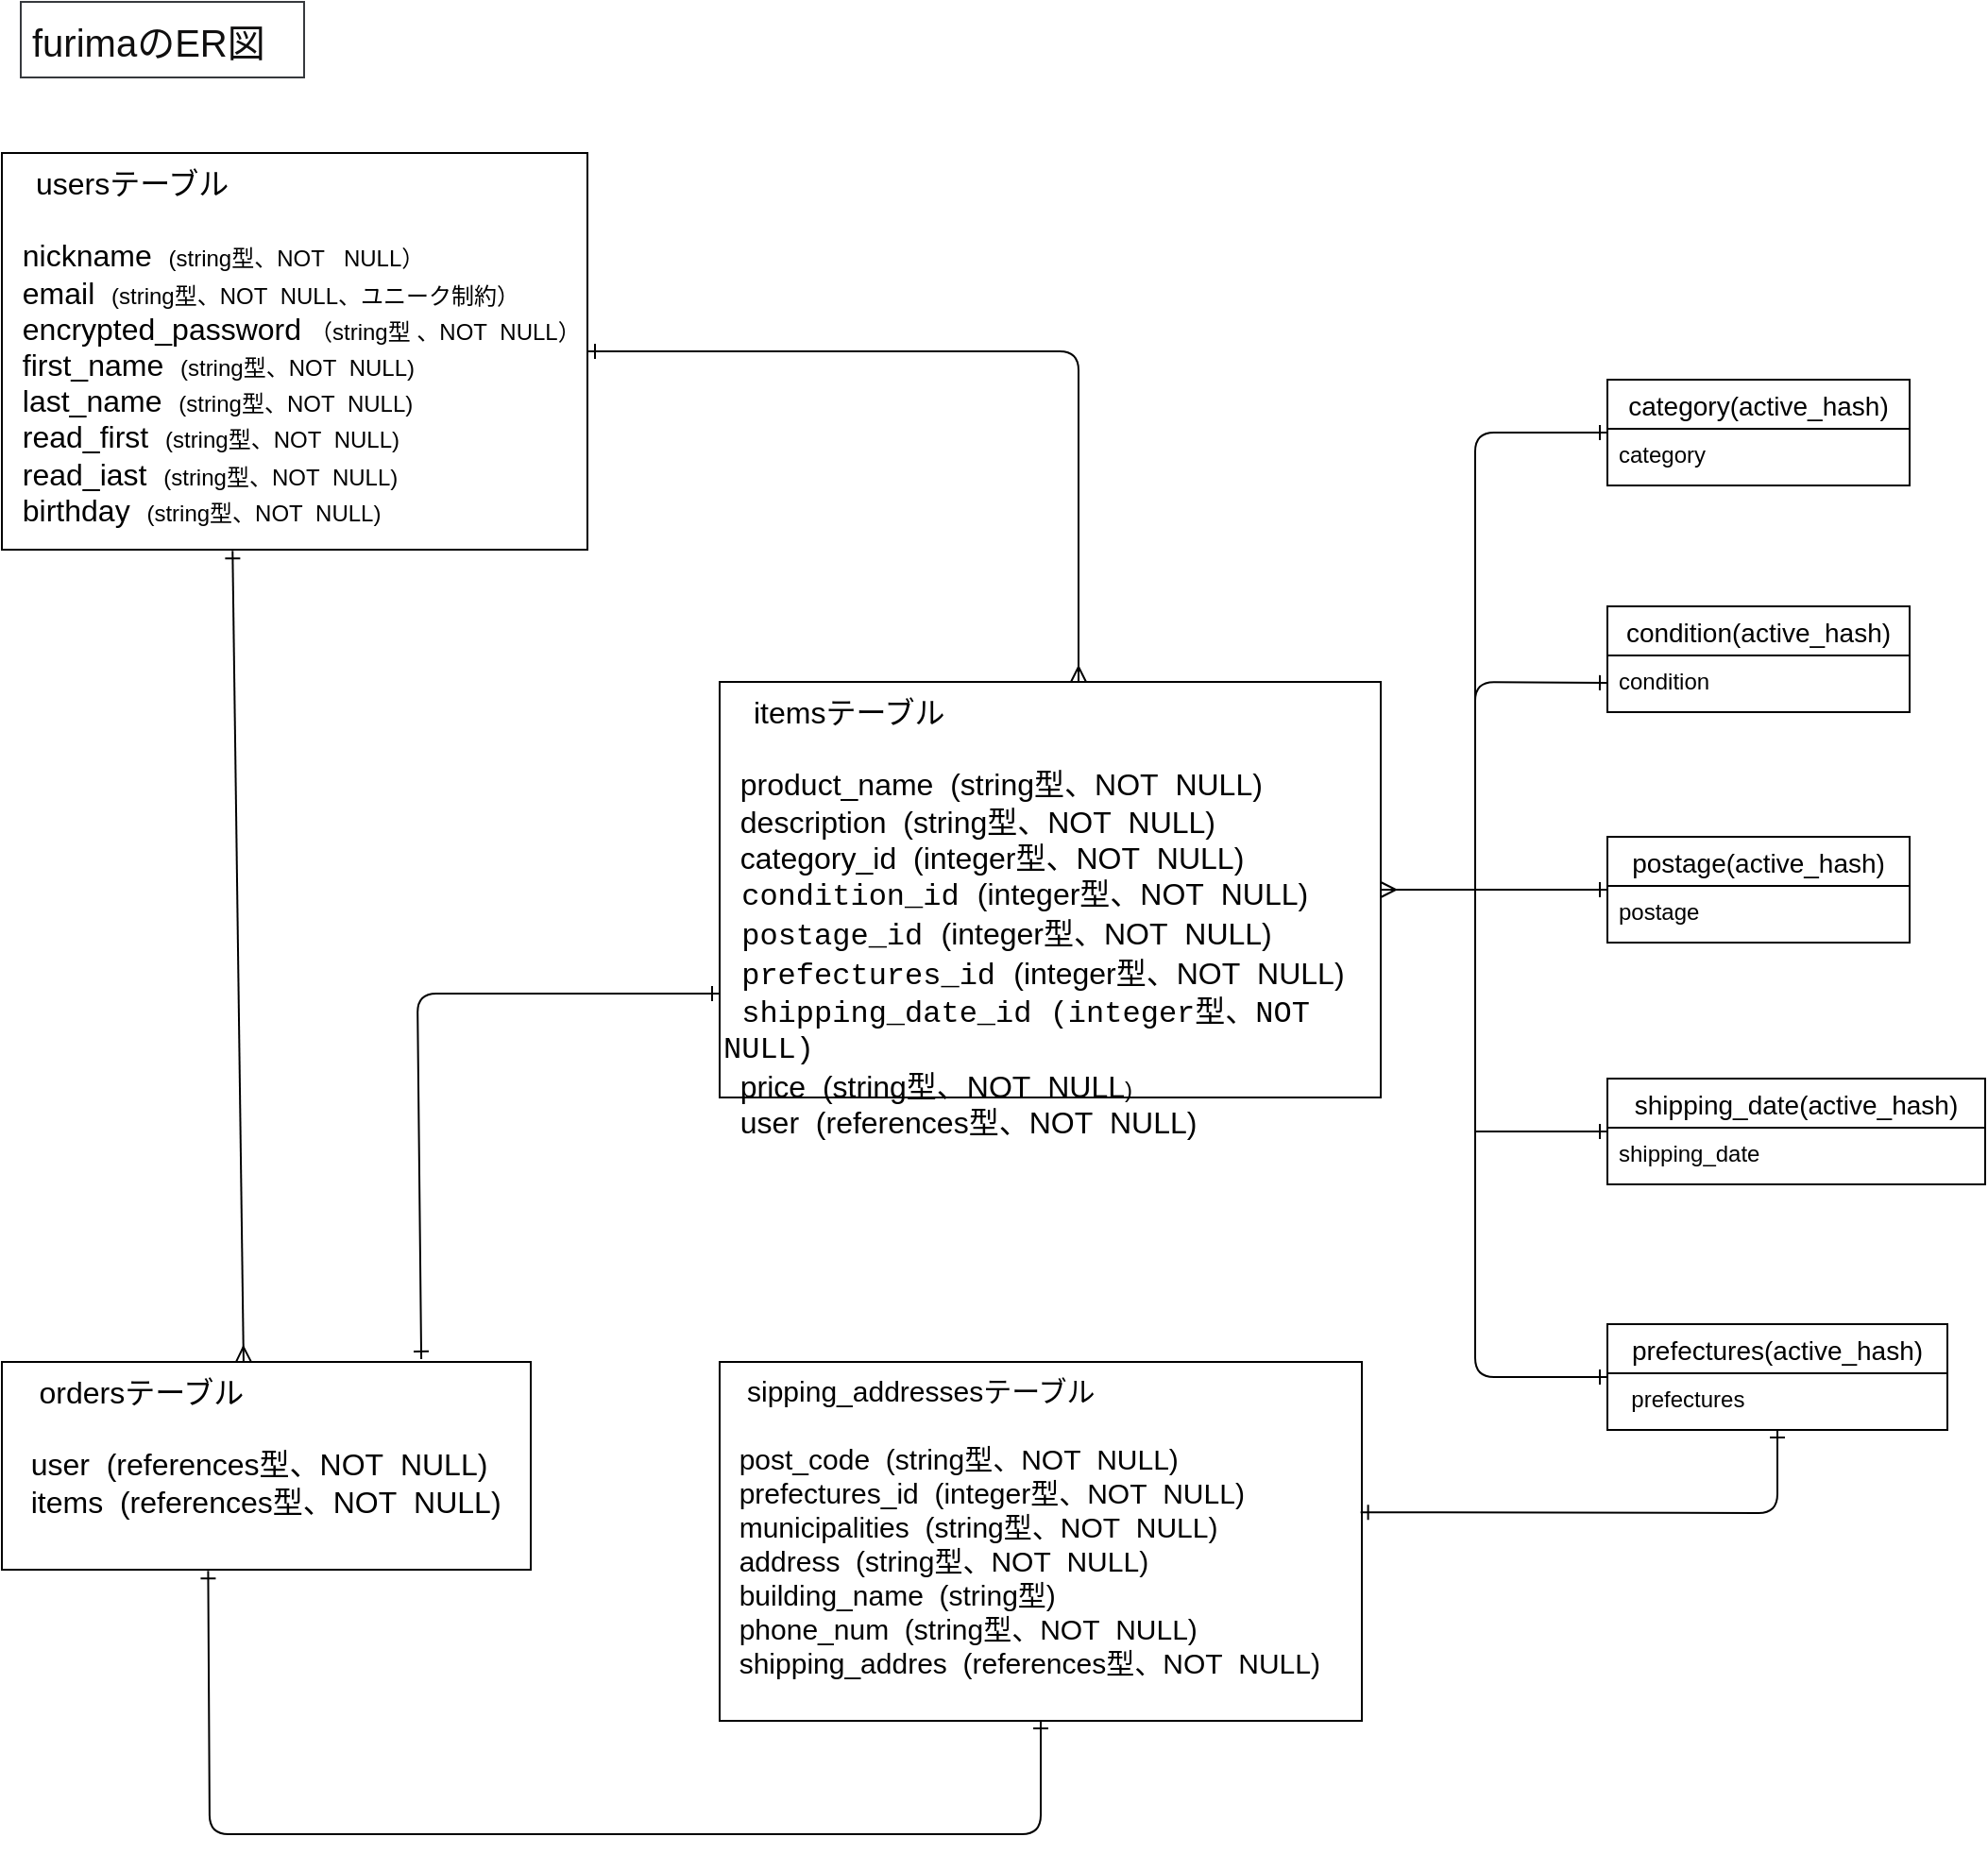 <mxfile>
    <diagram id="Np2Hj9O0chCt1lIOET-2" name="ページ1">
        <mxGraphModel dx="374" dy="772" grid="1" gridSize="10" guides="1" tooltips="1" connect="1" arrows="1" fold="1" page="1" pageScale="1" pageWidth="827" pageHeight="1169" background="none" math="0" shadow="0">
            <root>
                <mxCell id="0"/>
                <mxCell id="1" parent="0"/>
                <mxCell id="99" value="furimaのER図" style="text;spacingLeft=4;spacingRight=4;overflow=hidden;rotatable=0;points=[[0,0.5],[1,0.5]];portConstraint=eastwest;fontSize=20;verticalAlign=middle;fillColor=none;strokeColor=#36393d;fontColor=#100f0f;labelBackgroundColor=none;" parent="1" vertex="1">
                    <mxGeometry x="80" y="80" width="150" height="40" as="geometry"/>
                </mxCell>
                <mxCell id="151" style="edgeStyle=none;html=1;fontSize=16;startArrow=ERone;startFill=0;endArrow=ERmany;endFill=0;labelBackgroundColor=none;" parent="1" source="100" edge="1">
                    <mxGeometry relative="1" as="geometry">
                        <mxPoint x="640" y="440" as="targetPoint"/>
                        <Array as="points">
                            <mxPoint x="640" y="265"/>
                        </Array>
                    </mxGeometry>
                </mxCell>
                <mxCell id="152" style="edgeStyle=none;html=1;fontSize=16;startArrow=ERone;startFill=0;endArrow=ERmany;endFill=0;entryX=0.457;entryY=0;entryDx=0;entryDy=0;entryPerimeter=0;labelBackgroundColor=none;exitX=0.606;exitY=-0.003;exitDx=0;exitDy=0;exitPerimeter=0;" parent="1" source="100" target="116" edge="1">
                    <mxGeometry relative="1" as="geometry">
                        <mxPoint x="220" y="810" as="targetPoint"/>
                    </mxGeometry>
                </mxCell>
                <mxCell id="100" value="　usersテーブル&lt;br&gt;&lt;br&gt;&amp;nbsp; nickname&amp;nbsp; &lt;font style=&quot;font-size: 12px;&quot;&gt;(string型、NOT&amp;nbsp; &amp;nbsp;NULL）&lt;/font&gt;&lt;br&gt;&amp;nbsp; email&amp;nbsp;&amp;nbsp;&lt;span style=&quot;font-size: 12px;&quot;&gt;(string型、NOT&amp;nbsp; NULL、ユニーク制約）&lt;/span&gt;&lt;br&gt;&amp;nbsp; encrypted_password&amp;nbsp;&lt;font style=&quot;font-size: 12px;&quot;&gt;（string型 、NOT&amp;nbsp; NULL）&lt;/font&gt;&lt;br&gt;&amp;nbsp; first_name&amp;nbsp; &lt;font style=&quot;font-size: 12px;&quot;&gt;(string型、NOT&amp;nbsp; NULL)&lt;/font&gt;&lt;br&gt;&amp;nbsp; last_name&amp;nbsp; &lt;font style=&quot;font-size: 12px;&quot;&gt;(string型、NOT&amp;nbsp; NULL)&lt;br&gt;&lt;/font&gt;&amp;nbsp; read_first&amp;nbsp;&amp;nbsp;&lt;font style=&quot;font-size: 12px;&quot;&gt;(string型、NOT&amp;nbsp; NULL)&lt;br&gt;&lt;/font&gt;&amp;nbsp; read_iast&amp;nbsp;&amp;nbsp;&lt;font style=&quot;font-size: 12px;&quot;&gt;(string型、NOT&amp;nbsp; NULL)&lt;/font&gt;&lt;br&gt;&amp;nbsp; birthday&amp;nbsp; &lt;font style=&quot;font-size: 12px;&quot;&gt;(string型、NOT&amp;nbsp; NULL)&lt;/font&gt;" style="rounded=0;whiteSpace=wrap;html=1;fontSize=16;align=left;verticalAlign=top;direction=west;labelBackgroundColor=none;fillColor=default;" parent="1" vertex="1">
                    <mxGeometry x="70" y="160" width="310" height="210" as="geometry"/>
                </mxCell>
                <mxCell id="153" style="edgeStyle=none;html=1;exitX=0;exitY=0.75;exitDx=0;exitDy=0;entryX=0.793;entryY=-0.014;entryDx=0;entryDy=0;entryPerimeter=0;fontSize=16;startArrow=ERone;startFill=0;endArrow=ERone;endFill=0;labelBackgroundColor=none;" parent="1" source="114" target="116" edge="1">
                    <mxGeometry relative="1" as="geometry">
                        <Array as="points">
                            <mxPoint x="290" y="605"/>
                        </Array>
                    </mxGeometry>
                </mxCell>
                <mxCell id="114" value="　itemsテーブル&lt;br&gt;&lt;br&gt;&amp;nbsp;&lt;font style=&quot;font-size: 16px;&quot;&gt; product_name&amp;nbsp; &lt;font style=&quot;font-size: 16px;&quot;&gt;(string型、NOT&amp;nbsp; NULL)&lt;/font&gt;&lt;br&gt;&amp;nbsp; description&amp;nbsp; &lt;font style=&quot;font-size: 16px;&quot;&gt;(string型、NOT&amp;nbsp; NULL)&lt;/font&gt;&lt;br&gt;&amp;nbsp; &lt;font style=&quot;font-size: 16px;&quot;&gt;category_id&amp;nbsp; (integer型、NOT&amp;nbsp; NULL)&lt;br&gt;&lt;/font&gt;&lt;span style=&quot;font-family: Consolas, &amp;quot;Courier New&amp;quot;, monospace;&quot;&gt;&amp;nbsp;condition_id&amp;nbsp;&lt;/span&gt;(integer型、NOT&amp;nbsp; NULL)&lt;br&gt;&lt;span style=&quot;font-family: Consolas, &amp;quot;Courier New&amp;quot;, monospace;&quot;&gt;&amp;nbsp;&lt;/span&gt;&lt;span style=&quot;font-family: Consolas, &amp;quot;Courier New&amp;quot;, monospace;&quot;&gt;postage_id&amp;nbsp;&lt;/span&gt;(integer型、NOT&amp;nbsp; NULL)&lt;br&gt;&lt;span style=&quot;font-family: Consolas, &amp;quot;Courier New&amp;quot;, monospace;&quot;&gt;&amp;nbsp;prefectures&lt;/span&gt;&lt;span style=&quot;font-family: Consolas, &amp;quot;Courier New&amp;quot;, monospace;&quot;&gt;_id&amp;nbsp;&lt;/span&gt;(integer型、NOT&amp;nbsp; NULL)&lt;br&gt;&lt;/font&gt;&lt;div style=&quot;font-family: Consolas, &amp;quot;Courier New&amp;quot;, monospace; line-height: 19px;&quot;&gt;&lt;font style=&quot;font-size: 16px;&quot;&gt;&amp;nbsp;shipping_date_id (integer型、NOT NULL)&lt;/font&gt;&lt;/div&gt;&lt;font style=&quot;font-size: 16px;&quot;&gt;&amp;nbsp; price&amp;nbsp; &lt;font style=&quot;font-size: 16px;&quot;&gt;(string型、NOT&amp;nbsp; NULL&lt;/font&gt;&lt;/font&gt;&lt;font style=&quot;font-size: 12px;&quot;&gt;)&lt;/font&gt;&lt;br&gt;&amp;nbsp; user&amp;nbsp; (references型、NOT&amp;nbsp; NULL)" style="rounded=0;whiteSpace=wrap;html=1;fontSize=16;align=left;verticalAlign=top;labelBackgroundColor=none;" parent="1" vertex="1">
                    <mxGeometry x="450" y="440" width="350" height="220" as="geometry"/>
                </mxCell>
                <mxCell id="116" value="&amp;nbsp; &amp;nbsp; ordersテーブル&lt;br&gt;&lt;br&gt;&amp;nbsp;&amp;nbsp;&amp;nbsp;user&amp;nbsp; (references型、NOT&amp;nbsp; NULL)&lt;br&gt;&amp;nbsp; &amp;nbsp;items&amp;nbsp; (references型、NOT&amp;nbsp; NULL)" style="rounded=0;whiteSpace=wrap;html=1;fontSize=16;align=left;verticalAlign=top;labelBackgroundColor=none;" parent="1" vertex="1">
                    <mxGeometry x="70" y="800" width="280" height="110" as="geometry"/>
                </mxCell>
                <mxCell id="192" style="edgeStyle=none;html=1;entryX=0.39;entryY=1.006;entryDx=0;entryDy=0;entryPerimeter=0;fontSize=15;startArrow=ERone;startFill=0;endArrow=ERone;endFill=0;" edge="1" parent="1" source="117" target="116">
                    <mxGeometry relative="1" as="geometry">
                        <Array as="points">
                            <mxPoint x="620" y="1050"/>
                            <mxPoint x="180" y="1050"/>
                        </Array>
                    </mxGeometry>
                </mxCell>
                <mxCell id="117" value="&amp;nbsp; &amp;nbsp;sipping_addresses&lt;span style=&quot;background-color: initial; font-size: 15px;&quot;&gt;テーブル&lt;/span&gt;&lt;br style=&quot;font-size: 15px;&quot;&gt;&lt;br style=&quot;font-size: 15px;&quot;&gt;&amp;nbsp; post_code&amp;nbsp;&amp;nbsp;&lt;font style=&quot;font-size: 15px;&quot;&gt;(string型、NOT&amp;nbsp; NULL)&lt;/font&gt;&lt;br style=&quot;font-size: 15px;&quot;&gt;&amp;nbsp; prefectures_id&amp;nbsp;&amp;nbsp;&lt;font style=&quot;font-size: 15px;&quot;&gt;(integer型、NOT&amp;nbsp; NULL)&lt;/font&gt;&lt;br style=&quot;font-size: 15px;&quot;&gt;&amp;nbsp; municipalities&amp;nbsp;&amp;nbsp;&lt;font style=&quot;font-size: 15px;&quot;&gt;(string型、NOT&amp;nbsp; NULL)&lt;/font&gt;&lt;br style=&quot;font-size: 15px;&quot;&gt;&amp;nbsp; address&amp;nbsp;&amp;nbsp;&lt;font style=&quot;font-size: 15px;&quot;&gt;(string型、NOT&amp;nbsp; NULL)&lt;/font&gt;&lt;br style=&quot;font-size: 15px;&quot;&gt;&amp;nbsp; building_name&amp;nbsp;&amp;nbsp;&lt;font style=&quot;font-size: 15px;&quot;&gt;(string型)&lt;/font&gt;&lt;br style=&quot;font-size: 15px;&quot;&gt;&amp;nbsp; phone_num&amp;nbsp;&amp;nbsp;&lt;font style=&quot;font-size: 15px;&quot;&gt;(string型、NOT&amp;nbsp; NULL)&lt;br style=&quot;font-size: 15px;&quot;&gt;&lt;span style=&quot;font-size: 15px;&quot;&gt;&amp;nbsp; shipping_addres&amp;nbsp; (references型、NOT&amp;nbsp; NULL)&lt;/span&gt;&lt;br style=&quot;font-size: 15px;&quot;&gt;&lt;/font&gt;" style="rounded=0;whiteSpace=wrap;html=1;fontSize=15;align=left;verticalAlign=top;labelBackgroundColor=none;" parent="1" vertex="1">
                    <mxGeometry x="450" y="800" width="340" height="190" as="geometry"/>
                </mxCell>
                <mxCell id="189" style="edgeStyle=none;html=1;entryX=0.998;entryY=0.419;entryDx=0;entryDy=0;fontSize=16;startArrow=ERone;startFill=0;endArrow=ERone;endFill=0;entryPerimeter=0;labelBackgroundColor=none;" parent="1" source="155" target="117" edge="1">
                    <mxGeometry relative="1" as="geometry">
                        <Array as="points">
                            <mxPoint x="1010" y="880"/>
                        </Array>
                    </mxGeometry>
                </mxCell>
                <mxCell id="190" style="edgeStyle=none;html=1;fontSize=16;startArrow=ERone;startFill=0;endArrow=none;endFill=0;labelBackgroundColor=none;" parent="1" source="155" edge="1">
                    <mxGeometry relative="1" as="geometry">
                        <mxPoint x="850" y="550" as="targetPoint"/>
                        <Array as="points">
                            <mxPoint x="850" y="808"/>
                        </Array>
                    </mxGeometry>
                </mxCell>
                <mxCell id="155" value="prefectures(active_hash)" style="swimlane;fontStyle=0;childLayout=stackLayout;horizontal=1;startSize=26;horizontalStack=0;resizeParent=1;resizeParentMax=0;resizeLast=0;collapsible=1;marginBottom=0;align=center;fontSize=14;labelBackgroundColor=none;" parent="1" vertex="1">
                    <mxGeometry x="920" y="780" width="180" height="56" as="geometry"/>
                </mxCell>
                <mxCell id="156" value="  prefectures" style="text;strokeColor=default;fillColor=default;spacingLeft=4;spacingRight=4;overflow=hidden;rotatable=0;points=[[0,0.5],[1,0.5]];portConstraint=eastwest;fontSize=12;labelBackgroundColor=none;" parent="155" vertex="1">
                    <mxGeometry y="26" width="180" height="30" as="geometry"/>
                </mxCell>
                <mxCell id="185" style="edgeStyle=none;html=1;fontSize=16;startArrow=ERone;startFill=0;endArrow=ERmany;endFill=0;labelBackgroundColor=none;" parent="1" source="163" target="114" edge="1">
                    <mxGeometry relative="1" as="geometry">
                        <mxPoint x="810" y="540" as="targetPoint"/>
                    </mxGeometry>
                </mxCell>
                <mxCell id="163" value="postage(active_hash)" style="swimlane;fontStyle=0;childLayout=stackLayout;horizontal=1;startSize=26;horizontalStack=0;resizeParent=1;resizeParentMax=0;resizeLast=0;collapsible=1;marginBottom=0;align=center;fontSize=14;labelBackgroundColor=none;" parent="1" vertex="1">
                    <mxGeometry x="920" y="522" width="160" height="56" as="geometry"/>
                </mxCell>
                <mxCell id="164" value="postage" style="text;strokeColor=default;fillColor=default;spacingLeft=4;spacingRight=4;overflow=hidden;rotatable=0;points=[[0,0.5],[1,0.5]];portConstraint=eastwest;fontSize=12;labelBackgroundColor=none;" parent="163" vertex="1">
                    <mxGeometry y="26" width="160" height="30" as="geometry"/>
                </mxCell>
                <mxCell id="167" value="condition(active_hash)" style="swimlane;fontStyle=0;childLayout=stackLayout;horizontal=1;startSize=26;horizontalStack=0;resizeParent=1;resizeParentMax=0;resizeLast=0;collapsible=1;marginBottom=0;align=center;fontSize=14;labelBackgroundColor=none;" parent="1" vertex="1">
                    <mxGeometry x="920" y="400" width="160" height="56" as="geometry"/>
                </mxCell>
                <mxCell id="168" value="condition" style="text;strokeColor=default;fillColor=default;spacingLeft=4;spacingRight=4;overflow=hidden;rotatable=0;points=[[0,0.5],[1,0.5]];portConstraint=eastwest;fontSize=12;labelBackgroundColor=none;" parent="167" vertex="1">
                    <mxGeometry y="26" width="160" height="30" as="geometry"/>
                </mxCell>
                <mxCell id="183" style="edgeStyle=none;html=1;fontSize=16;startArrow=ERone;startFill=0;endArrow=none;endFill=0;labelBackgroundColor=none;" parent="1" source="171" edge="1">
                    <mxGeometry relative="1" as="geometry">
                        <mxPoint x="850" y="450" as="targetPoint"/>
                        <Array as="points">
                            <mxPoint x="850" y="308"/>
                        </Array>
                    </mxGeometry>
                </mxCell>
                <mxCell id="171" value="category(active_hash)" style="swimlane;fontStyle=0;childLayout=stackLayout;horizontal=1;startSize=26;horizontalStack=0;resizeParent=1;resizeParentMax=0;resizeLast=0;collapsible=1;marginBottom=0;align=center;fontSize=14;labelBackgroundColor=none;" parent="1" vertex="1">
                    <mxGeometry x="920" y="280" width="160" height="56" as="geometry"/>
                </mxCell>
                <mxCell id="172" value="category" style="text;strokeColor=default;fillColor=default;spacingLeft=4;spacingRight=4;overflow=hidden;rotatable=0;points=[[0,0.5],[1,0.5]];portConstraint=eastwest;fontSize=12;labelBackgroundColor=none;" parent="171" vertex="1">
                    <mxGeometry y="26" width="160" height="30" as="geometry"/>
                </mxCell>
                <mxCell id="191" style="edgeStyle=none;html=1;fontSize=16;startArrow=ERone;startFill=0;endArrow=none;endFill=0;labelBackgroundColor=none;" parent="1" source="180" edge="1">
                    <mxGeometry relative="1" as="geometry">
                        <mxPoint x="850" y="678" as="targetPoint"/>
                    </mxGeometry>
                </mxCell>
                <mxCell id="180" value="shipping_date(active_hash)" style="swimlane;fontStyle=0;childLayout=stackLayout;horizontal=1;startSize=26;horizontalStack=0;resizeParent=1;resizeParentMax=0;resizeLast=0;collapsible=1;marginBottom=0;align=center;fontSize=14;labelBackgroundColor=none;" parent="1" vertex="1">
                    <mxGeometry x="920" y="650" width="200" height="56" as="geometry"/>
                </mxCell>
                <mxCell id="181" value="shipping_date" style="text;strokeColor=default;fillColor=default;spacingLeft=4;spacingRight=4;overflow=hidden;rotatable=0;points=[[0,0.5],[1,0.5]];portConstraint=eastwest;fontSize=12;labelBackgroundColor=none;" parent="180" vertex="1">
                    <mxGeometry y="26" width="200" height="30" as="geometry"/>
                </mxCell>
                <mxCell id="184" style="edgeStyle=none;html=1;fontSize=16;startArrow=ERone;startFill=0;endArrow=none;endFill=0;labelBackgroundColor=none;" parent="1" source="168" edge="1">
                    <mxGeometry relative="1" as="geometry">
                        <mxPoint x="850" y="550" as="targetPoint"/>
                        <Array as="points">
                            <mxPoint x="850" y="440"/>
                        </Array>
                    </mxGeometry>
                </mxCell>
            </root>
        </mxGraphModel>
    </diagram>
</mxfile>